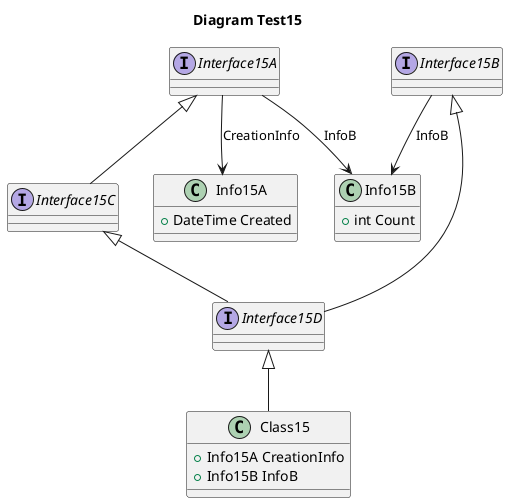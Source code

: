 @startuml
title
 Diagram Test15
end title

class Info15A
{
    +DateTime Created
}
class Info15B
{
    +int Count
}
interface Interface15A
{
}
interface Interface15B
{
}
interface Interface15C
{
}
interface Interface15D
{
}
class Class15
{
    +Info15A CreationInfo
    +Info15B InfoB
}

Interface15A --> Info15A:CreationInfo
Interface15A --> Info15B:InfoB
Interface15B --> Info15B:InfoB
Interface15C -up-|> Interface15A
Interface15D -up-|> Interface15B
Interface15D -up-|> Interface15C
Class15 -up-|> Interface15D
@enduml
